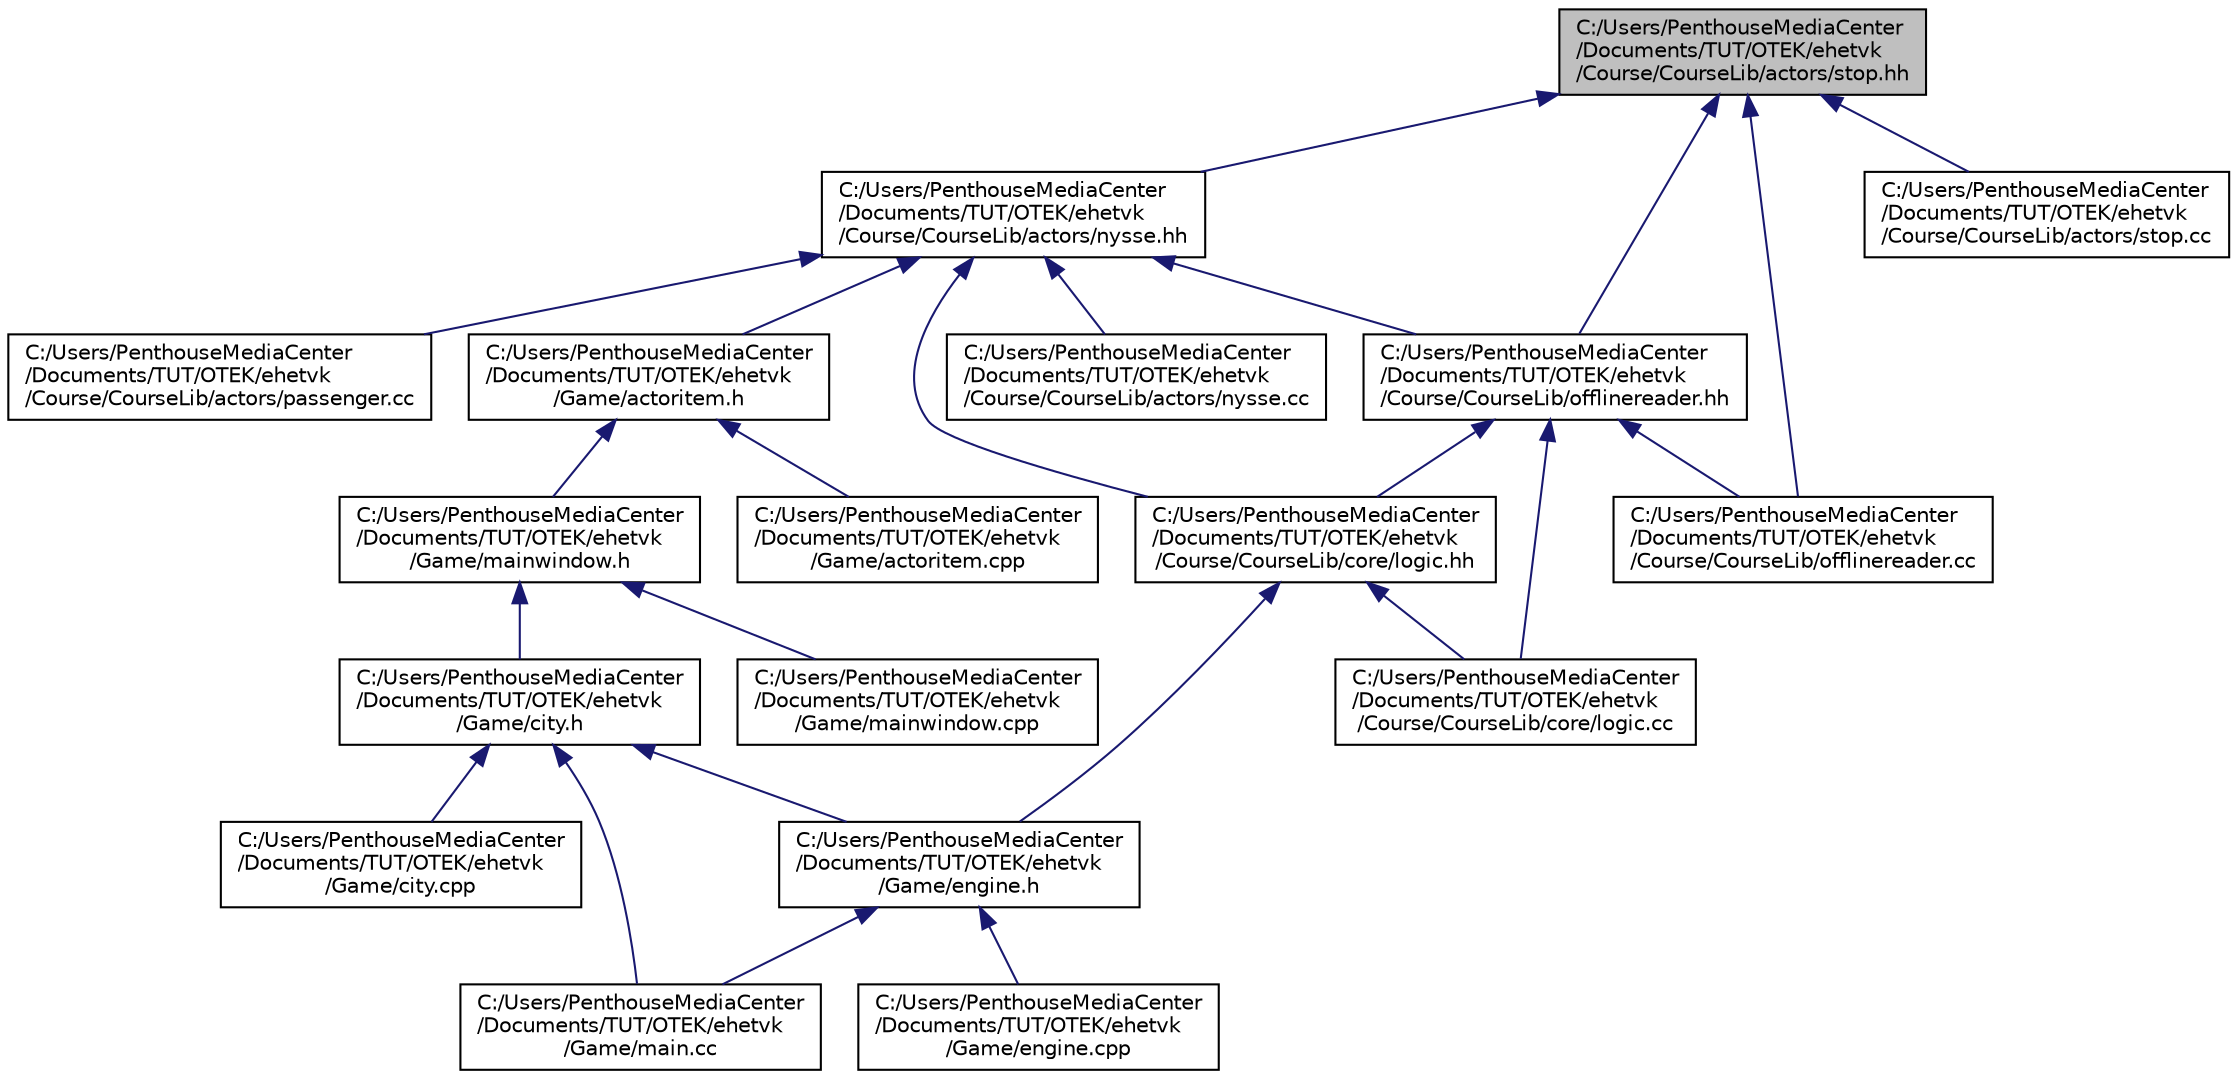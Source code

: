 digraph "C:/Users/PenthouseMediaCenter/Documents/TUT/OTEK/ehetvk/Course/CourseLib/actors/stop.hh"
{
 // LATEX_PDF_SIZE
  edge [fontname="Helvetica",fontsize="10",labelfontname="Helvetica",labelfontsize="10"];
  node [fontname="Helvetica",fontsize="10",shape=record];
  Node1 [label="C:/Users/PenthouseMediaCenter\l/Documents/TUT/OTEK/ehetvk\l/Course/CourseLib/actors/stop.hh",height=0.2,width=0.4,color="black", fillcolor="grey75", style="filled", fontcolor="black",tooltip=" "];
  Node1 -> Node2 [dir="back",color="midnightblue",fontsize="10",style="solid",fontname="Helvetica"];
  Node2 [label="C:/Users/PenthouseMediaCenter\l/Documents/TUT/OTEK/ehetvk\l/Course/CourseLib/actors/nysse.hh",height=0.2,width=0.4,color="black", fillcolor="white", style="filled",URL="$nysse_8hh.html",tooltip=" "];
  Node2 -> Node3 [dir="back",color="midnightblue",fontsize="10",style="solid",fontname="Helvetica"];
  Node3 [label="C:/Users/PenthouseMediaCenter\l/Documents/TUT/OTEK/ehetvk\l/Course/CourseLib/actors/nysse.cc",height=0.2,width=0.4,color="black", fillcolor="white", style="filled",URL="$nysse_8cc.html",tooltip=" "];
  Node2 -> Node4 [dir="back",color="midnightblue",fontsize="10",style="solid",fontname="Helvetica"];
  Node4 [label="C:/Users/PenthouseMediaCenter\l/Documents/TUT/OTEK/ehetvk\l/Course/CourseLib/actors/passenger.cc",height=0.2,width=0.4,color="black", fillcolor="white", style="filled",URL="$passenger_8cc.html",tooltip=" "];
  Node2 -> Node5 [dir="back",color="midnightblue",fontsize="10",style="solid",fontname="Helvetica"];
  Node5 [label="C:/Users/PenthouseMediaCenter\l/Documents/TUT/OTEK/ehetvk\l/Course/CourseLib/core/logic.hh",height=0.2,width=0.4,color="black", fillcolor="white", style="filled",URL="$logic_8hh.html",tooltip=" "];
  Node5 -> Node6 [dir="back",color="midnightblue",fontsize="10",style="solid",fontname="Helvetica"];
  Node6 [label="C:/Users/PenthouseMediaCenter\l/Documents/TUT/OTEK/ehetvk\l/Course/CourseLib/core/logic.cc",height=0.2,width=0.4,color="black", fillcolor="white", style="filled",URL="$logic_8cc.html",tooltip=" "];
  Node5 -> Node7 [dir="back",color="midnightblue",fontsize="10",style="solid",fontname="Helvetica"];
  Node7 [label="C:/Users/PenthouseMediaCenter\l/Documents/TUT/OTEK/ehetvk\l/Game/engine.h",height=0.2,width=0.4,color="black", fillcolor="white", style="filled",URL="$engine_8h.html",tooltip=" "];
  Node7 -> Node8 [dir="back",color="midnightblue",fontsize="10",style="solid",fontname="Helvetica"];
  Node8 [label="C:/Users/PenthouseMediaCenter\l/Documents/TUT/OTEK/ehetvk\l/Game/engine.cpp",height=0.2,width=0.4,color="black", fillcolor="white", style="filled",URL="$engine_8cpp.html",tooltip=" "];
  Node7 -> Node9 [dir="back",color="midnightblue",fontsize="10",style="solid",fontname="Helvetica"];
  Node9 [label="C:/Users/PenthouseMediaCenter\l/Documents/TUT/OTEK/ehetvk\l/Game/main.cc",height=0.2,width=0.4,color="black", fillcolor="white", style="filled",URL="$main_8cc.html",tooltip=" "];
  Node2 -> Node10 [dir="back",color="midnightblue",fontsize="10",style="solid",fontname="Helvetica"];
  Node10 [label="C:/Users/PenthouseMediaCenter\l/Documents/TUT/OTEK/ehetvk\l/Course/CourseLib/offlinereader.hh",height=0.2,width=0.4,color="black", fillcolor="white", style="filled",URL="$offlinereader_8hh.html",tooltip=" "];
  Node10 -> Node6 [dir="back",color="midnightblue",fontsize="10",style="solid",fontname="Helvetica"];
  Node10 -> Node5 [dir="back",color="midnightblue",fontsize="10",style="solid",fontname="Helvetica"];
  Node10 -> Node11 [dir="back",color="midnightblue",fontsize="10",style="solid",fontname="Helvetica"];
  Node11 [label="C:/Users/PenthouseMediaCenter\l/Documents/TUT/OTEK/ehetvk\l/Course/CourseLib/offlinereader.cc",height=0.2,width=0.4,color="black", fillcolor="white", style="filled",URL="$offlinereader_8cc.html",tooltip=" "];
  Node2 -> Node12 [dir="back",color="midnightblue",fontsize="10",style="solid",fontname="Helvetica"];
  Node12 [label="C:/Users/PenthouseMediaCenter\l/Documents/TUT/OTEK/ehetvk\l/Game/actoritem.h",height=0.2,width=0.4,color="black", fillcolor="white", style="filled",URL="$actoritem_8h.html",tooltip=" "];
  Node12 -> Node13 [dir="back",color="midnightblue",fontsize="10",style="solid",fontname="Helvetica"];
  Node13 [label="C:/Users/PenthouseMediaCenter\l/Documents/TUT/OTEK/ehetvk\l/Game/actoritem.cpp",height=0.2,width=0.4,color="black", fillcolor="white", style="filled",URL="$actoritem_8cpp.html",tooltip=" "];
  Node12 -> Node14 [dir="back",color="midnightblue",fontsize="10",style="solid",fontname="Helvetica"];
  Node14 [label="C:/Users/PenthouseMediaCenter\l/Documents/TUT/OTEK/ehetvk\l/Game/mainwindow.h",height=0.2,width=0.4,color="black", fillcolor="white", style="filled",URL="$mainwindow_8h.html",tooltip=" "];
  Node14 -> Node15 [dir="back",color="midnightblue",fontsize="10",style="solid",fontname="Helvetica"];
  Node15 [label="C:/Users/PenthouseMediaCenter\l/Documents/TUT/OTEK/ehetvk\l/Game/city.h",height=0.2,width=0.4,color="black", fillcolor="white", style="filled",URL="$city_8h.html",tooltip=" "];
  Node15 -> Node16 [dir="back",color="midnightblue",fontsize="10",style="solid",fontname="Helvetica"];
  Node16 [label="C:/Users/PenthouseMediaCenter\l/Documents/TUT/OTEK/ehetvk\l/Game/city.cpp",height=0.2,width=0.4,color="black", fillcolor="white", style="filled",URL="$city_8cpp.html",tooltip=" "];
  Node15 -> Node7 [dir="back",color="midnightblue",fontsize="10",style="solid",fontname="Helvetica"];
  Node15 -> Node9 [dir="back",color="midnightblue",fontsize="10",style="solid",fontname="Helvetica"];
  Node14 -> Node17 [dir="back",color="midnightblue",fontsize="10",style="solid",fontname="Helvetica"];
  Node17 [label="C:/Users/PenthouseMediaCenter\l/Documents/TUT/OTEK/ehetvk\l/Game/mainwindow.cpp",height=0.2,width=0.4,color="black", fillcolor="white", style="filled",URL="$mainwindow_8cpp.html",tooltip=" "];
  Node1 -> Node18 [dir="back",color="midnightblue",fontsize="10",style="solid",fontname="Helvetica"];
  Node18 [label="C:/Users/PenthouseMediaCenter\l/Documents/TUT/OTEK/ehetvk\l/Course/CourseLib/actors/stop.cc",height=0.2,width=0.4,color="black", fillcolor="white", style="filled",URL="$stop_8cc.html",tooltip=" "];
  Node1 -> Node11 [dir="back",color="midnightblue",fontsize="10",style="solid",fontname="Helvetica"];
  Node1 -> Node10 [dir="back",color="midnightblue",fontsize="10",style="solid",fontname="Helvetica"];
}
